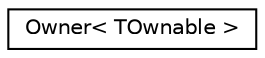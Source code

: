 digraph "Graphical Class Hierarchy"
{
  edge [fontname="Helvetica",fontsize="10",labelfontname="Helvetica",labelfontsize="10"];
  node [fontname="Helvetica",fontsize="10",shape=record];
  rankdir="LR";
  Node0 [label="Owner\< TOwnable \>",height=0.2,width=0.4,color="black", fillcolor="white", style="filled",URL="$structaworx_1_1lib_1_1lang_1_1Owner.html"];
}
